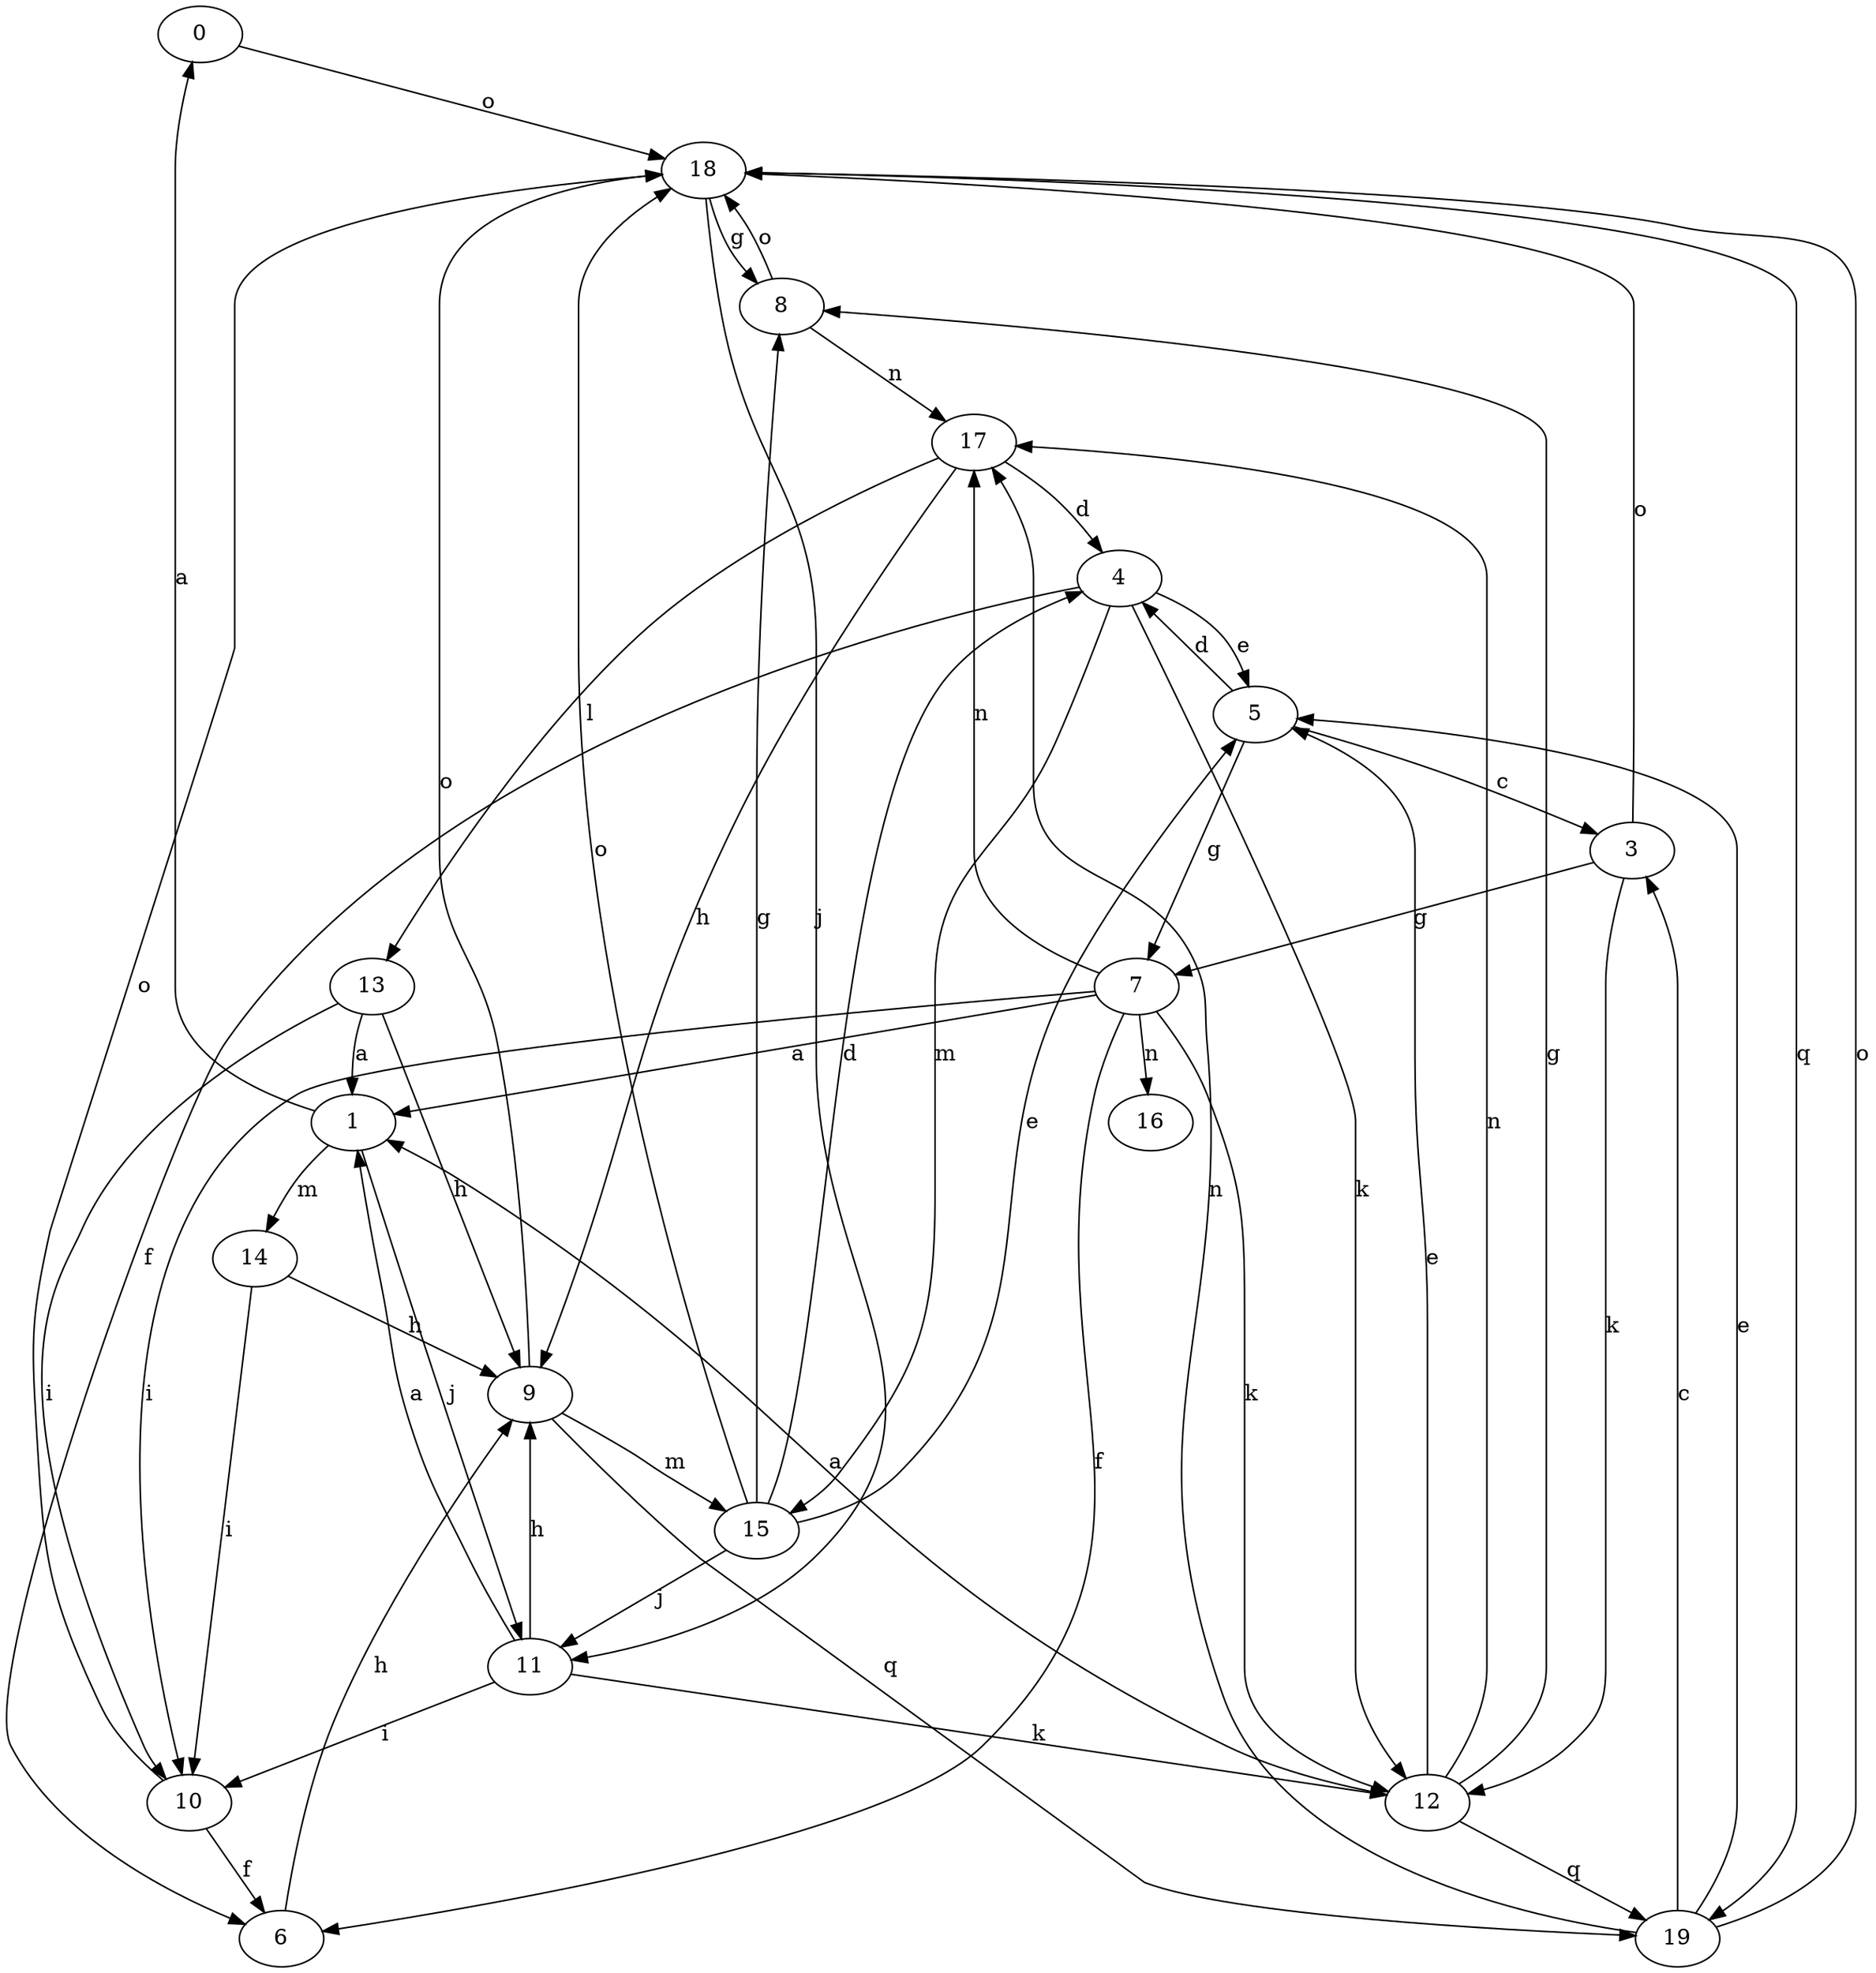 strict digraph  {
0;
1;
3;
4;
5;
6;
7;
8;
9;
10;
11;
12;
13;
14;
15;
16;
17;
18;
19;
0 -> 18  [label=o];
1 -> 0  [label=a];
1 -> 11  [label=j];
1 -> 14  [label=m];
3 -> 7  [label=g];
3 -> 12  [label=k];
3 -> 18  [label=o];
4 -> 5  [label=e];
4 -> 6  [label=f];
4 -> 12  [label=k];
4 -> 15  [label=m];
5 -> 3  [label=c];
5 -> 4  [label=d];
5 -> 7  [label=g];
6 -> 9  [label=h];
7 -> 1  [label=a];
7 -> 6  [label=f];
7 -> 10  [label=i];
7 -> 12  [label=k];
7 -> 16  [label=n];
7 -> 17  [label=n];
8 -> 17  [label=n];
8 -> 18  [label=o];
9 -> 15  [label=m];
9 -> 18  [label=o];
9 -> 19  [label=q];
10 -> 6  [label=f];
10 -> 18  [label=o];
11 -> 1  [label=a];
11 -> 9  [label=h];
11 -> 10  [label=i];
11 -> 12  [label=k];
12 -> 1  [label=a];
12 -> 5  [label=e];
12 -> 8  [label=g];
12 -> 17  [label=n];
12 -> 19  [label=q];
13 -> 1  [label=a];
13 -> 9  [label=h];
13 -> 10  [label=i];
14 -> 9  [label=h];
14 -> 10  [label=i];
15 -> 4  [label=d];
15 -> 5  [label=e];
15 -> 8  [label=g];
15 -> 11  [label=j];
15 -> 18  [label=o];
17 -> 4  [label=d];
17 -> 9  [label=h];
17 -> 13  [label=l];
18 -> 8  [label=g];
18 -> 11  [label=j];
18 -> 19  [label=q];
19 -> 3  [label=c];
19 -> 5  [label=e];
19 -> 17  [label=n];
19 -> 18  [label=o];
}

